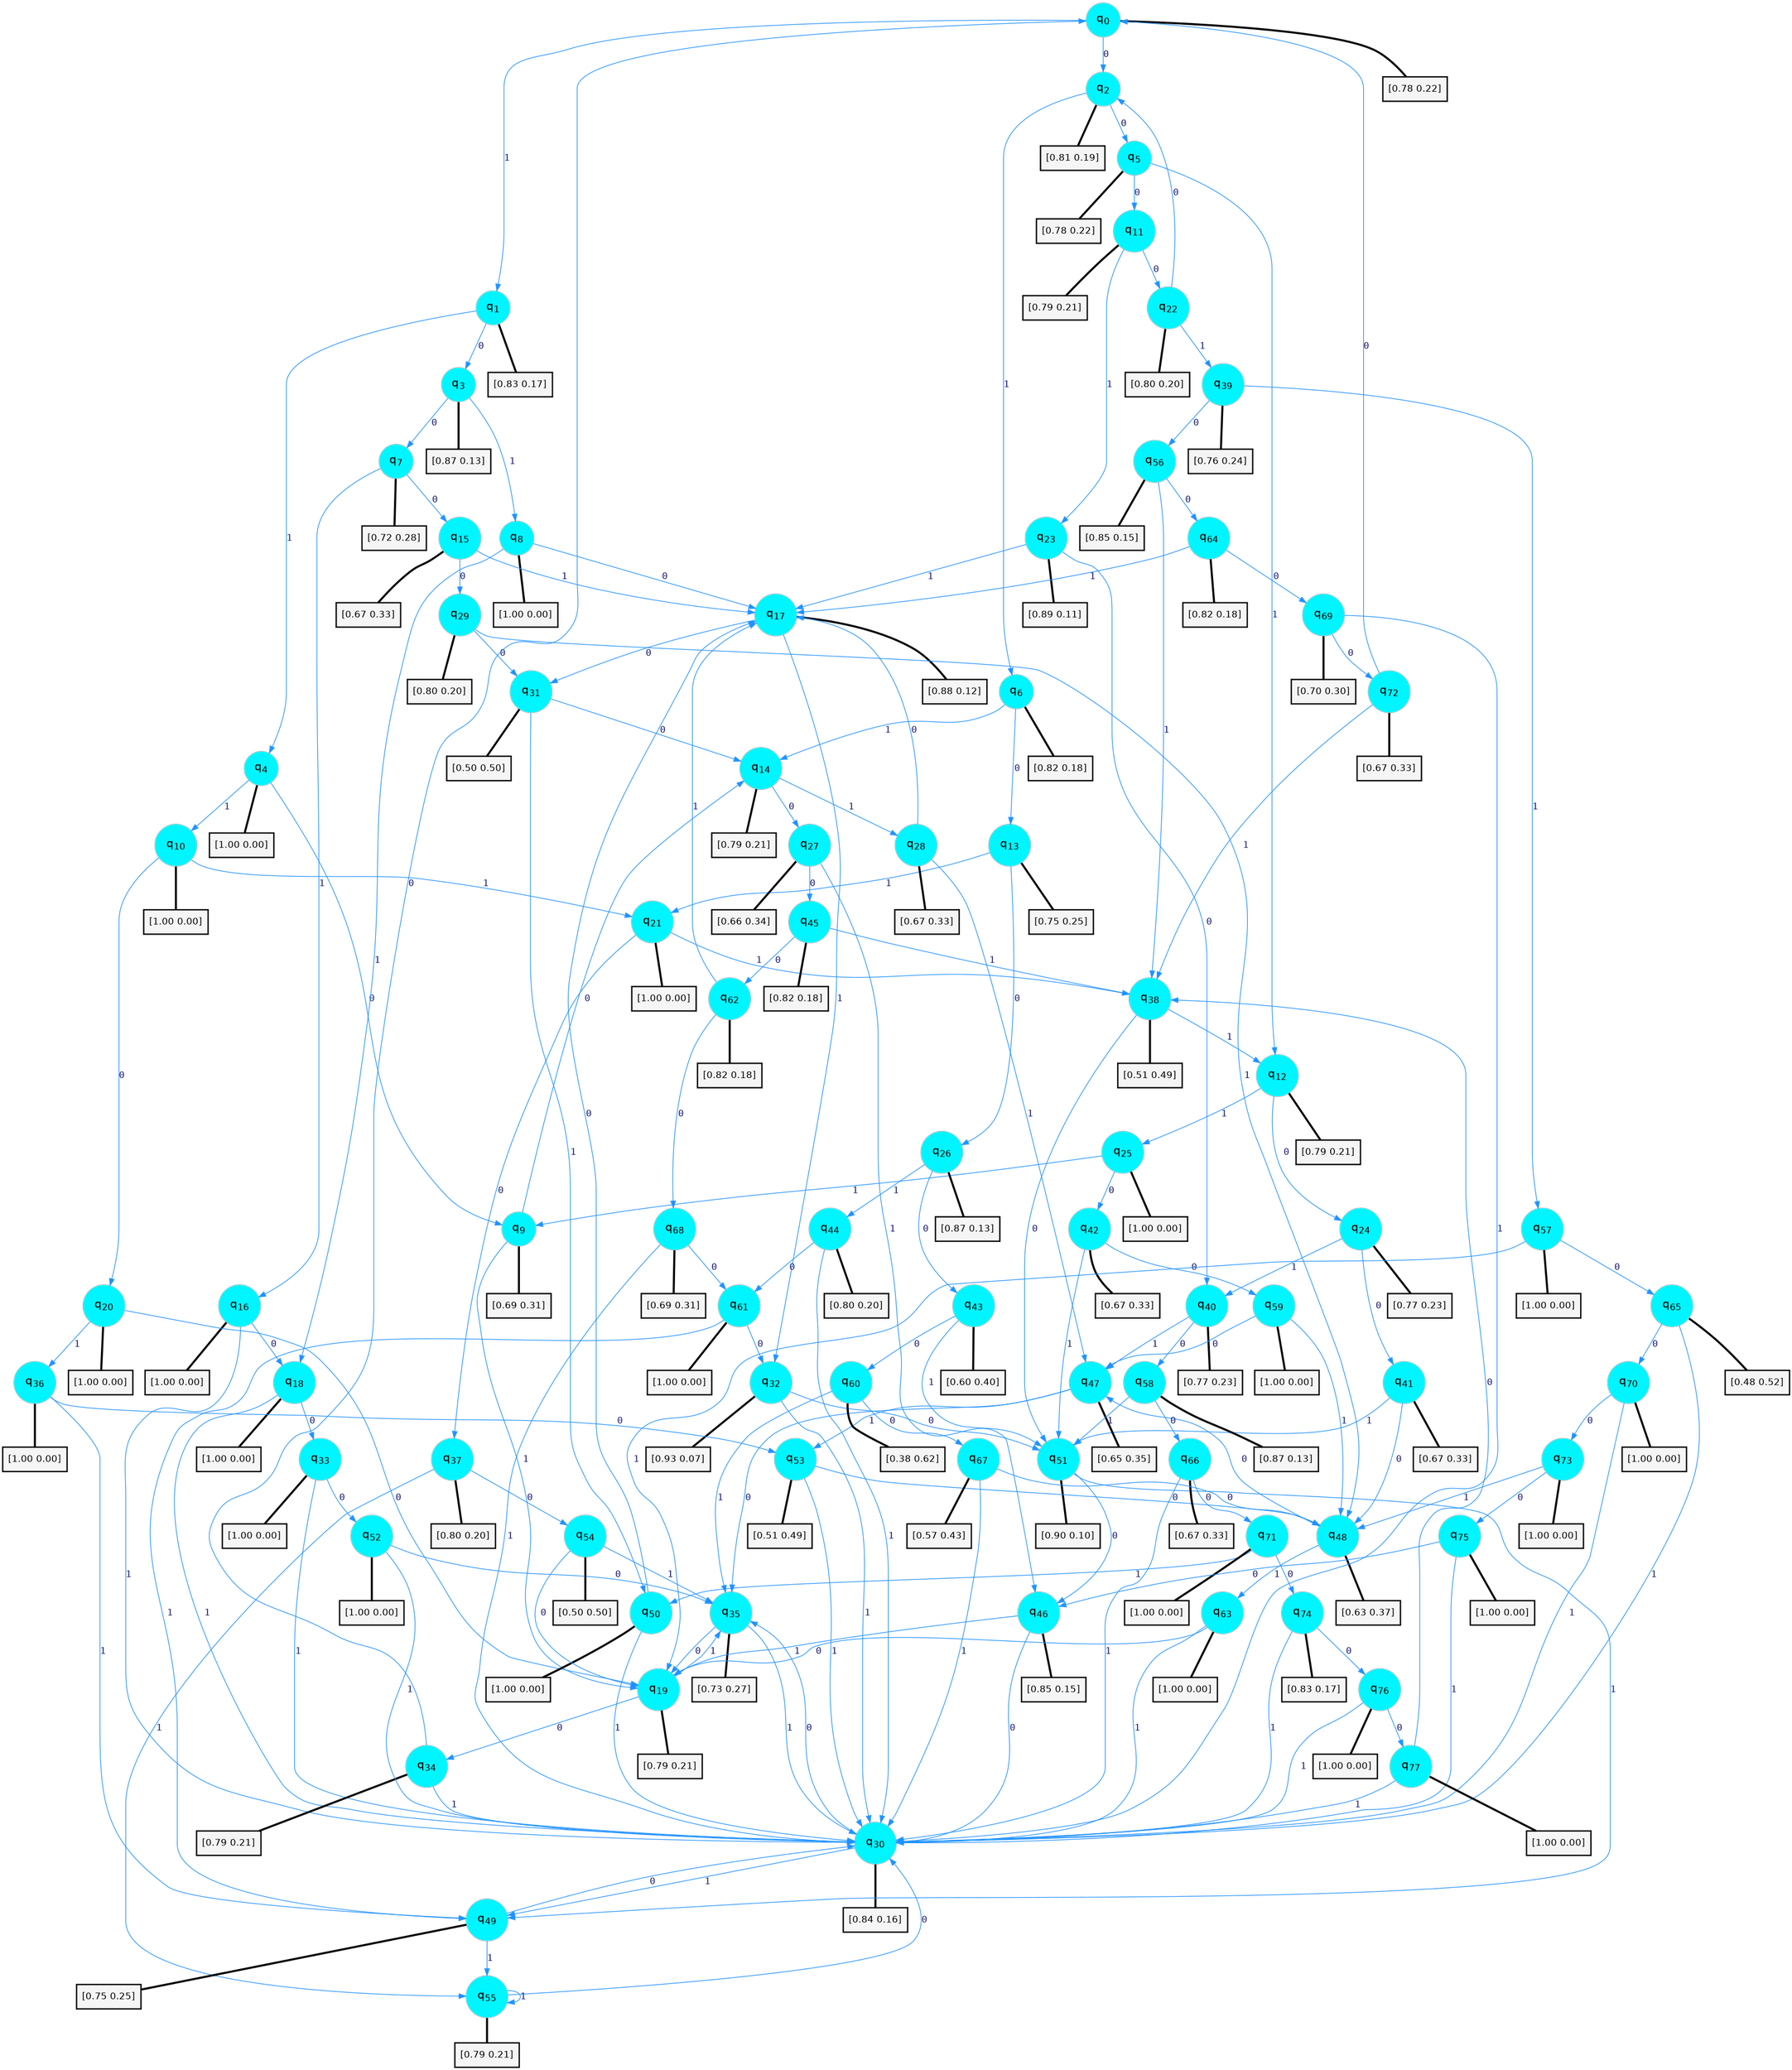 digraph G {
graph [
bgcolor=transparent, dpi=300, rankdir=TD, size="40,25"];
node [
color=gray, fillcolor=turquoise1, fontcolor=black, fontname=Helvetica, fontsize=16, fontweight=bold, shape=circle, style=filled];
edge [
arrowsize=1, color=dodgerblue1, fontcolor=midnightblue, fontname=courier, fontweight=bold, penwidth=1, style=solid, weight=20];
0[label=<q<SUB>0</SUB>>];
1[label=<q<SUB>1</SUB>>];
2[label=<q<SUB>2</SUB>>];
3[label=<q<SUB>3</SUB>>];
4[label=<q<SUB>4</SUB>>];
5[label=<q<SUB>5</SUB>>];
6[label=<q<SUB>6</SUB>>];
7[label=<q<SUB>7</SUB>>];
8[label=<q<SUB>8</SUB>>];
9[label=<q<SUB>9</SUB>>];
10[label=<q<SUB>10</SUB>>];
11[label=<q<SUB>11</SUB>>];
12[label=<q<SUB>12</SUB>>];
13[label=<q<SUB>13</SUB>>];
14[label=<q<SUB>14</SUB>>];
15[label=<q<SUB>15</SUB>>];
16[label=<q<SUB>16</SUB>>];
17[label=<q<SUB>17</SUB>>];
18[label=<q<SUB>18</SUB>>];
19[label=<q<SUB>19</SUB>>];
20[label=<q<SUB>20</SUB>>];
21[label=<q<SUB>21</SUB>>];
22[label=<q<SUB>22</SUB>>];
23[label=<q<SUB>23</SUB>>];
24[label=<q<SUB>24</SUB>>];
25[label=<q<SUB>25</SUB>>];
26[label=<q<SUB>26</SUB>>];
27[label=<q<SUB>27</SUB>>];
28[label=<q<SUB>28</SUB>>];
29[label=<q<SUB>29</SUB>>];
30[label=<q<SUB>30</SUB>>];
31[label=<q<SUB>31</SUB>>];
32[label=<q<SUB>32</SUB>>];
33[label=<q<SUB>33</SUB>>];
34[label=<q<SUB>34</SUB>>];
35[label=<q<SUB>35</SUB>>];
36[label=<q<SUB>36</SUB>>];
37[label=<q<SUB>37</SUB>>];
38[label=<q<SUB>38</SUB>>];
39[label=<q<SUB>39</SUB>>];
40[label=<q<SUB>40</SUB>>];
41[label=<q<SUB>41</SUB>>];
42[label=<q<SUB>42</SUB>>];
43[label=<q<SUB>43</SUB>>];
44[label=<q<SUB>44</SUB>>];
45[label=<q<SUB>45</SUB>>];
46[label=<q<SUB>46</SUB>>];
47[label=<q<SUB>47</SUB>>];
48[label=<q<SUB>48</SUB>>];
49[label=<q<SUB>49</SUB>>];
50[label=<q<SUB>50</SUB>>];
51[label=<q<SUB>51</SUB>>];
52[label=<q<SUB>52</SUB>>];
53[label=<q<SUB>53</SUB>>];
54[label=<q<SUB>54</SUB>>];
55[label=<q<SUB>55</SUB>>];
56[label=<q<SUB>56</SUB>>];
57[label=<q<SUB>57</SUB>>];
58[label=<q<SUB>58</SUB>>];
59[label=<q<SUB>59</SUB>>];
60[label=<q<SUB>60</SUB>>];
61[label=<q<SUB>61</SUB>>];
62[label=<q<SUB>62</SUB>>];
63[label=<q<SUB>63</SUB>>];
64[label=<q<SUB>64</SUB>>];
65[label=<q<SUB>65</SUB>>];
66[label=<q<SUB>66</SUB>>];
67[label=<q<SUB>67</SUB>>];
68[label=<q<SUB>68</SUB>>];
69[label=<q<SUB>69</SUB>>];
70[label=<q<SUB>70</SUB>>];
71[label=<q<SUB>71</SUB>>];
72[label=<q<SUB>72</SUB>>];
73[label=<q<SUB>73</SUB>>];
74[label=<q<SUB>74</SUB>>];
75[label=<q<SUB>75</SUB>>];
76[label=<q<SUB>76</SUB>>];
77[label=<q<SUB>77</SUB>>];
78[label="[0.78 0.22]", shape=box,fontcolor=black, fontname=Helvetica, fontsize=14, penwidth=2, fillcolor=whitesmoke,color=black];
79[label="[0.83 0.17]", shape=box,fontcolor=black, fontname=Helvetica, fontsize=14, penwidth=2, fillcolor=whitesmoke,color=black];
80[label="[0.81 0.19]", shape=box,fontcolor=black, fontname=Helvetica, fontsize=14, penwidth=2, fillcolor=whitesmoke,color=black];
81[label="[0.87 0.13]", shape=box,fontcolor=black, fontname=Helvetica, fontsize=14, penwidth=2, fillcolor=whitesmoke,color=black];
82[label="[1.00 0.00]", shape=box,fontcolor=black, fontname=Helvetica, fontsize=14, penwidth=2, fillcolor=whitesmoke,color=black];
83[label="[0.78 0.22]", shape=box,fontcolor=black, fontname=Helvetica, fontsize=14, penwidth=2, fillcolor=whitesmoke,color=black];
84[label="[0.82 0.18]", shape=box,fontcolor=black, fontname=Helvetica, fontsize=14, penwidth=2, fillcolor=whitesmoke,color=black];
85[label="[0.72 0.28]", shape=box,fontcolor=black, fontname=Helvetica, fontsize=14, penwidth=2, fillcolor=whitesmoke,color=black];
86[label="[1.00 0.00]", shape=box,fontcolor=black, fontname=Helvetica, fontsize=14, penwidth=2, fillcolor=whitesmoke,color=black];
87[label="[0.69 0.31]", shape=box,fontcolor=black, fontname=Helvetica, fontsize=14, penwidth=2, fillcolor=whitesmoke,color=black];
88[label="[1.00 0.00]", shape=box,fontcolor=black, fontname=Helvetica, fontsize=14, penwidth=2, fillcolor=whitesmoke,color=black];
89[label="[0.79 0.21]", shape=box,fontcolor=black, fontname=Helvetica, fontsize=14, penwidth=2, fillcolor=whitesmoke,color=black];
90[label="[0.79 0.21]", shape=box,fontcolor=black, fontname=Helvetica, fontsize=14, penwidth=2, fillcolor=whitesmoke,color=black];
91[label="[0.75 0.25]", shape=box,fontcolor=black, fontname=Helvetica, fontsize=14, penwidth=2, fillcolor=whitesmoke,color=black];
92[label="[0.79 0.21]", shape=box,fontcolor=black, fontname=Helvetica, fontsize=14, penwidth=2, fillcolor=whitesmoke,color=black];
93[label="[0.67 0.33]", shape=box,fontcolor=black, fontname=Helvetica, fontsize=14, penwidth=2, fillcolor=whitesmoke,color=black];
94[label="[1.00 0.00]", shape=box,fontcolor=black, fontname=Helvetica, fontsize=14, penwidth=2, fillcolor=whitesmoke,color=black];
95[label="[0.88 0.12]", shape=box,fontcolor=black, fontname=Helvetica, fontsize=14, penwidth=2, fillcolor=whitesmoke,color=black];
96[label="[1.00 0.00]", shape=box,fontcolor=black, fontname=Helvetica, fontsize=14, penwidth=2, fillcolor=whitesmoke,color=black];
97[label="[0.79 0.21]", shape=box,fontcolor=black, fontname=Helvetica, fontsize=14, penwidth=2, fillcolor=whitesmoke,color=black];
98[label="[1.00 0.00]", shape=box,fontcolor=black, fontname=Helvetica, fontsize=14, penwidth=2, fillcolor=whitesmoke,color=black];
99[label="[1.00 0.00]", shape=box,fontcolor=black, fontname=Helvetica, fontsize=14, penwidth=2, fillcolor=whitesmoke,color=black];
100[label="[0.80 0.20]", shape=box,fontcolor=black, fontname=Helvetica, fontsize=14, penwidth=2, fillcolor=whitesmoke,color=black];
101[label="[0.89 0.11]", shape=box,fontcolor=black, fontname=Helvetica, fontsize=14, penwidth=2, fillcolor=whitesmoke,color=black];
102[label="[0.77 0.23]", shape=box,fontcolor=black, fontname=Helvetica, fontsize=14, penwidth=2, fillcolor=whitesmoke,color=black];
103[label="[1.00 0.00]", shape=box,fontcolor=black, fontname=Helvetica, fontsize=14, penwidth=2, fillcolor=whitesmoke,color=black];
104[label="[0.87 0.13]", shape=box,fontcolor=black, fontname=Helvetica, fontsize=14, penwidth=2, fillcolor=whitesmoke,color=black];
105[label="[0.66 0.34]", shape=box,fontcolor=black, fontname=Helvetica, fontsize=14, penwidth=2, fillcolor=whitesmoke,color=black];
106[label="[0.67 0.33]", shape=box,fontcolor=black, fontname=Helvetica, fontsize=14, penwidth=2, fillcolor=whitesmoke,color=black];
107[label="[0.80 0.20]", shape=box,fontcolor=black, fontname=Helvetica, fontsize=14, penwidth=2, fillcolor=whitesmoke,color=black];
108[label="[0.84 0.16]", shape=box,fontcolor=black, fontname=Helvetica, fontsize=14, penwidth=2, fillcolor=whitesmoke,color=black];
109[label="[0.50 0.50]", shape=box,fontcolor=black, fontname=Helvetica, fontsize=14, penwidth=2, fillcolor=whitesmoke,color=black];
110[label="[0.93 0.07]", shape=box,fontcolor=black, fontname=Helvetica, fontsize=14, penwidth=2, fillcolor=whitesmoke,color=black];
111[label="[1.00 0.00]", shape=box,fontcolor=black, fontname=Helvetica, fontsize=14, penwidth=2, fillcolor=whitesmoke,color=black];
112[label="[0.79 0.21]", shape=box,fontcolor=black, fontname=Helvetica, fontsize=14, penwidth=2, fillcolor=whitesmoke,color=black];
113[label="[0.73 0.27]", shape=box,fontcolor=black, fontname=Helvetica, fontsize=14, penwidth=2, fillcolor=whitesmoke,color=black];
114[label="[1.00 0.00]", shape=box,fontcolor=black, fontname=Helvetica, fontsize=14, penwidth=2, fillcolor=whitesmoke,color=black];
115[label="[0.80 0.20]", shape=box,fontcolor=black, fontname=Helvetica, fontsize=14, penwidth=2, fillcolor=whitesmoke,color=black];
116[label="[0.51 0.49]", shape=box,fontcolor=black, fontname=Helvetica, fontsize=14, penwidth=2, fillcolor=whitesmoke,color=black];
117[label="[0.76 0.24]", shape=box,fontcolor=black, fontname=Helvetica, fontsize=14, penwidth=2, fillcolor=whitesmoke,color=black];
118[label="[0.77 0.23]", shape=box,fontcolor=black, fontname=Helvetica, fontsize=14, penwidth=2, fillcolor=whitesmoke,color=black];
119[label="[0.67 0.33]", shape=box,fontcolor=black, fontname=Helvetica, fontsize=14, penwidth=2, fillcolor=whitesmoke,color=black];
120[label="[0.67 0.33]", shape=box,fontcolor=black, fontname=Helvetica, fontsize=14, penwidth=2, fillcolor=whitesmoke,color=black];
121[label="[0.60 0.40]", shape=box,fontcolor=black, fontname=Helvetica, fontsize=14, penwidth=2, fillcolor=whitesmoke,color=black];
122[label="[0.80 0.20]", shape=box,fontcolor=black, fontname=Helvetica, fontsize=14, penwidth=2, fillcolor=whitesmoke,color=black];
123[label="[0.82 0.18]", shape=box,fontcolor=black, fontname=Helvetica, fontsize=14, penwidth=2, fillcolor=whitesmoke,color=black];
124[label="[0.85 0.15]", shape=box,fontcolor=black, fontname=Helvetica, fontsize=14, penwidth=2, fillcolor=whitesmoke,color=black];
125[label="[0.65 0.35]", shape=box,fontcolor=black, fontname=Helvetica, fontsize=14, penwidth=2, fillcolor=whitesmoke,color=black];
126[label="[0.63 0.37]", shape=box,fontcolor=black, fontname=Helvetica, fontsize=14, penwidth=2, fillcolor=whitesmoke,color=black];
127[label="[0.75 0.25]", shape=box,fontcolor=black, fontname=Helvetica, fontsize=14, penwidth=2, fillcolor=whitesmoke,color=black];
128[label="[1.00 0.00]", shape=box,fontcolor=black, fontname=Helvetica, fontsize=14, penwidth=2, fillcolor=whitesmoke,color=black];
129[label="[0.90 0.10]", shape=box,fontcolor=black, fontname=Helvetica, fontsize=14, penwidth=2, fillcolor=whitesmoke,color=black];
130[label="[1.00 0.00]", shape=box,fontcolor=black, fontname=Helvetica, fontsize=14, penwidth=2, fillcolor=whitesmoke,color=black];
131[label="[0.51 0.49]", shape=box,fontcolor=black, fontname=Helvetica, fontsize=14, penwidth=2, fillcolor=whitesmoke,color=black];
132[label="[0.50 0.50]", shape=box,fontcolor=black, fontname=Helvetica, fontsize=14, penwidth=2, fillcolor=whitesmoke,color=black];
133[label="[0.79 0.21]", shape=box,fontcolor=black, fontname=Helvetica, fontsize=14, penwidth=2, fillcolor=whitesmoke,color=black];
134[label="[0.85 0.15]", shape=box,fontcolor=black, fontname=Helvetica, fontsize=14, penwidth=2, fillcolor=whitesmoke,color=black];
135[label="[1.00 0.00]", shape=box,fontcolor=black, fontname=Helvetica, fontsize=14, penwidth=2, fillcolor=whitesmoke,color=black];
136[label="[0.87 0.13]", shape=box,fontcolor=black, fontname=Helvetica, fontsize=14, penwidth=2, fillcolor=whitesmoke,color=black];
137[label="[1.00 0.00]", shape=box,fontcolor=black, fontname=Helvetica, fontsize=14, penwidth=2, fillcolor=whitesmoke,color=black];
138[label="[0.38 0.62]", shape=box,fontcolor=black, fontname=Helvetica, fontsize=14, penwidth=2, fillcolor=whitesmoke,color=black];
139[label="[1.00 0.00]", shape=box,fontcolor=black, fontname=Helvetica, fontsize=14, penwidth=2, fillcolor=whitesmoke,color=black];
140[label="[0.82 0.18]", shape=box,fontcolor=black, fontname=Helvetica, fontsize=14, penwidth=2, fillcolor=whitesmoke,color=black];
141[label="[1.00 0.00]", shape=box,fontcolor=black, fontname=Helvetica, fontsize=14, penwidth=2, fillcolor=whitesmoke,color=black];
142[label="[0.82 0.18]", shape=box,fontcolor=black, fontname=Helvetica, fontsize=14, penwidth=2, fillcolor=whitesmoke,color=black];
143[label="[0.48 0.52]", shape=box,fontcolor=black, fontname=Helvetica, fontsize=14, penwidth=2, fillcolor=whitesmoke,color=black];
144[label="[0.67 0.33]", shape=box,fontcolor=black, fontname=Helvetica, fontsize=14, penwidth=2, fillcolor=whitesmoke,color=black];
145[label="[0.57 0.43]", shape=box,fontcolor=black, fontname=Helvetica, fontsize=14, penwidth=2, fillcolor=whitesmoke,color=black];
146[label="[0.69 0.31]", shape=box,fontcolor=black, fontname=Helvetica, fontsize=14, penwidth=2, fillcolor=whitesmoke,color=black];
147[label="[0.70 0.30]", shape=box,fontcolor=black, fontname=Helvetica, fontsize=14, penwidth=2, fillcolor=whitesmoke,color=black];
148[label="[1.00 0.00]", shape=box,fontcolor=black, fontname=Helvetica, fontsize=14, penwidth=2, fillcolor=whitesmoke,color=black];
149[label="[1.00 0.00]", shape=box,fontcolor=black, fontname=Helvetica, fontsize=14, penwidth=2, fillcolor=whitesmoke,color=black];
150[label="[0.67 0.33]", shape=box,fontcolor=black, fontname=Helvetica, fontsize=14, penwidth=2, fillcolor=whitesmoke,color=black];
151[label="[1.00 0.00]", shape=box,fontcolor=black, fontname=Helvetica, fontsize=14, penwidth=2, fillcolor=whitesmoke,color=black];
152[label="[0.83 0.17]", shape=box,fontcolor=black, fontname=Helvetica, fontsize=14, penwidth=2, fillcolor=whitesmoke,color=black];
153[label="[1.00 0.00]", shape=box,fontcolor=black, fontname=Helvetica, fontsize=14, penwidth=2, fillcolor=whitesmoke,color=black];
154[label="[1.00 0.00]", shape=box,fontcolor=black, fontname=Helvetica, fontsize=14, penwidth=2, fillcolor=whitesmoke,color=black];
155[label="[1.00 0.00]", shape=box,fontcolor=black, fontname=Helvetica, fontsize=14, penwidth=2, fillcolor=whitesmoke,color=black];
0->2 [label=0];
0->1 [label=1];
0->78 [arrowhead=none, penwidth=3,color=black];
1->3 [label=0];
1->4 [label=1];
1->79 [arrowhead=none, penwidth=3,color=black];
2->5 [label=0];
2->6 [label=1];
2->80 [arrowhead=none, penwidth=3,color=black];
3->7 [label=0];
3->8 [label=1];
3->81 [arrowhead=none, penwidth=3,color=black];
4->9 [label=0];
4->10 [label=1];
4->82 [arrowhead=none, penwidth=3,color=black];
5->11 [label=0];
5->12 [label=1];
5->83 [arrowhead=none, penwidth=3,color=black];
6->13 [label=0];
6->14 [label=1];
6->84 [arrowhead=none, penwidth=3,color=black];
7->15 [label=0];
7->16 [label=1];
7->85 [arrowhead=none, penwidth=3,color=black];
8->17 [label=0];
8->18 [label=1];
8->86 [arrowhead=none, penwidth=3,color=black];
9->14 [label=0];
9->19 [label=1];
9->87 [arrowhead=none, penwidth=3,color=black];
10->20 [label=0];
10->21 [label=1];
10->88 [arrowhead=none, penwidth=3,color=black];
11->22 [label=0];
11->23 [label=1];
11->89 [arrowhead=none, penwidth=3,color=black];
12->24 [label=0];
12->25 [label=1];
12->90 [arrowhead=none, penwidth=3,color=black];
13->26 [label=0];
13->21 [label=1];
13->91 [arrowhead=none, penwidth=3,color=black];
14->27 [label=0];
14->28 [label=1];
14->92 [arrowhead=none, penwidth=3,color=black];
15->29 [label=0];
15->17 [label=1];
15->93 [arrowhead=none, penwidth=3,color=black];
16->18 [label=0];
16->30 [label=1];
16->94 [arrowhead=none, penwidth=3,color=black];
17->31 [label=0];
17->32 [label=1];
17->95 [arrowhead=none, penwidth=3,color=black];
18->33 [label=0];
18->30 [label=1];
18->96 [arrowhead=none, penwidth=3,color=black];
19->34 [label=0];
19->35 [label=1];
19->97 [arrowhead=none, penwidth=3,color=black];
20->19 [label=0];
20->36 [label=1];
20->98 [arrowhead=none, penwidth=3,color=black];
21->37 [label=0];
21->38 [label=1];
21->99 [arrowhead=none, penwidth=3,color=black];
22->2 [label=0];
22->39 [label=1];
22->100 [arrowhead=none, penwidth=3,color=black];
23->40 [label=0];
23->17 [label=1];
23->101 [arrowhead=none, penwidth=3,color=black];
24->41 [label=0];
24->40 [label=1];
24->102 [arrowhead=none, penwidth=3,color=black];
25->42 [label=0];
25->9 [label=1];
25->103 [arrowhead=none, penwidth=3,color=black];
26->43 [label=0];
26->44 [label=1];
26->104 [arrowhead=none, penwidth=3,color=black];
27->45 [label=0];
27->46 [label=1];
27->105 [arrowhead=none, penwidth=3,color=black];
28->17 [label=0];
28->47 [label=1];
28->106 [arrowhead=none, penwidth=3,color=black];
29->31 [label=0];
29->48 [label=1];
29->107 [arrowhead=none, penwidth=3,color=black];
30->35 [label=0];
30->49 [label=1];
30->108 [arrowhead=none, penwidth=3,color=black];
31->14 [label=0];
31->50 [label=1];
31->109 [arrowhead=none, penwidth=3,color=black];
32->51 [label=0];
32->30 [label=1];
32->110 [arrowhead=none, penwidth=3,color=black];
33->52 [label=0];
33->30 [label=1];
33->111 [arrowhead=none, penwidth=3,color=black];
34->0 [label=0];
34->30 [label=1];
34->112 [arrowhead=none, penwidth=3,color=black];
35->19 [label=0];
35->30 [label=1];
35->113 [arrowhead=none, penwidth=3,color=black];
36->53 [label=0];
36->49 [label=1];
36->114 [arrowhead=none, penwidth=3,color=black];
37->54 [label=0];
37->55 [label=1];
37->115 [arrowhead=none, penwidth=3,color=black];
38->51 [label=0];
38->12 [label=1];
38->116 [arrowhead=none, penwidth=3,color=black];
39->56 [label=0];
39->57 [label=1];
39->117 [arrowhead=none, penwidth=3,color=black];
40->58 [label=0];
40->47 [label=1];
40->118 [arrowhead=none, penwidth=3,color=black];
41->48 [label=0];
41->51 [label=1];
41->119 [arrowhead=none, penwidth=3,color=black];
42->59 [label=0];
42->51 [label=1];
42->120 [arrowhead=none, penwidth=3,color=black];
43->60 [label=0];
43->51 [label=1];
43->121 [arrowhead=none, penwidth=3,color=black];
44->61 [label=0];
44->30 [label=1];
44->122 [arrowhead=none, penwidth=3,color=black];
45->62 [label=0];
45->38 [label=1];
45->123 [arrowhead=none, penwidth=3,color=black];
46->30 [label=0];
46->19 [label=1];
46->124 [arrowhead=none, penwidth=3,color=black];
47->35 [label=0];
47->53 [label=1];
47->125 [arrowhead=none, penwidth=3,color=black];
48->47 [label=0];
48->63 [label=1];
48->126 [arrowhead=none, penwidth=3,color=black];
49->30 [label=0];
49->55 [label=1];
49->127 [arrowhead=none, penwidth=3,color=black];
50->17 [label=0];
50->30 [label=1];
50->128 [arrowhead=none, penwidth=3,color=black];
51->46 [label=0];
51->49 [label=1];
51->129 [arrowhead=none, penwidth=3,color=black];
52->35 [label=0];
52->30 [label=1];
52->130 [arrowhead=none, penwidth=3,color=black];
53->48 [label=0];
53->30 [label=1];
53->131 [arrowhead=none, penwidth=3,color=black];
54->19 [label=0];
54->35 [label=1];
54->132 [arrowhead=none, penwidth=3,color=black];
55->30 [label=0];
55->55 [label=1];
55->133 [arrowhead=none, penwidth=3,color=black];
56->64 [label=0];
56->38 [label=1];
56->134 [arrowhead=none, penwidth=3,color=black];
57->65 [label=0];
57->19 [label=1];
57->135 [arrowhead=none, penwidth=3,color=black];
58->66 [label=0];
58->51 [label=1];
58->136 [arrowhead=none, penwidth=3,color=black];
59->47 [label=0];
59->48 [label=1];
59->137 [arrowhead=none, penwidth=3,color=black];
60->67 [label=0];
60->35 [label=1];
60->138 [arrowhead=none, penwidth=3,color=black];
61->32 [label=0];
61->49 [label=1];
61->139 [arrowhead=none, penwidth=3,color=black];
62->68 [label=0];
62->17 [label=1];
62->140 [arrowhead=none, penwidth=3,color=black];
63->19 [label=0];
63->30 [label=1];
63->141 [arrowhead=none, penwidth=3,color=black];
64->69 [label=0];
64->17 [label=1];
64->142 [arrowhead=none, penwidth=3,color=black];
65->70 [label=0];
65->30 [label=1];
65->143 [arrowhead=none, penwidth=3,color=black];
66->71 [label=0];
66->30 [label=1];
66->144 [arrowhead=none, penwidth=3,color=black];
67->48 [label=0];
67->30 [label=1];
67->145 [arrowhead=none, penwidth=3,color=black];
68->61 [label=0];
68->30 [label=1];
68->146 [arrowhead=none, penwidth=3,color=black];
69->72 [label=0];
69->30 [label=1];
69->147 [arrowhead=none, penwidth=3,color=black];
70->73 [label=0];
70->30 [label=1];
70->148 [arrowhead=none, penwidth=3,color=black];
71->74 [label=0];
71->50 [label=1];
71->149 [arrowhead=none, penwidth=3,color=black];
72->0 [label=0];
72->38 [label=1];
72->150 [arrowhead=none, penwidth=3,color=black];
73->75 [label=0];
73->48 [label=1];
73->151 [arrowhead=none, penwidth=3,color=black];
74->76 [label=0];
74->30 [label=1];
74->152 [arrowhead=none, penwidth=3,color=black];
75->46 [label=0];
75->30 [label=1];
75->153 [arrowhead=none, penwidth=3,color=black];
76->77 [label=0];
76->30 [label=1];
76->154 [arrowhead=none, penwidth=3,color=black];
77->38 [label=0];
77->30 [label=1];
77->155 [arrowhead=none, penwidth=3,color=black];
}
